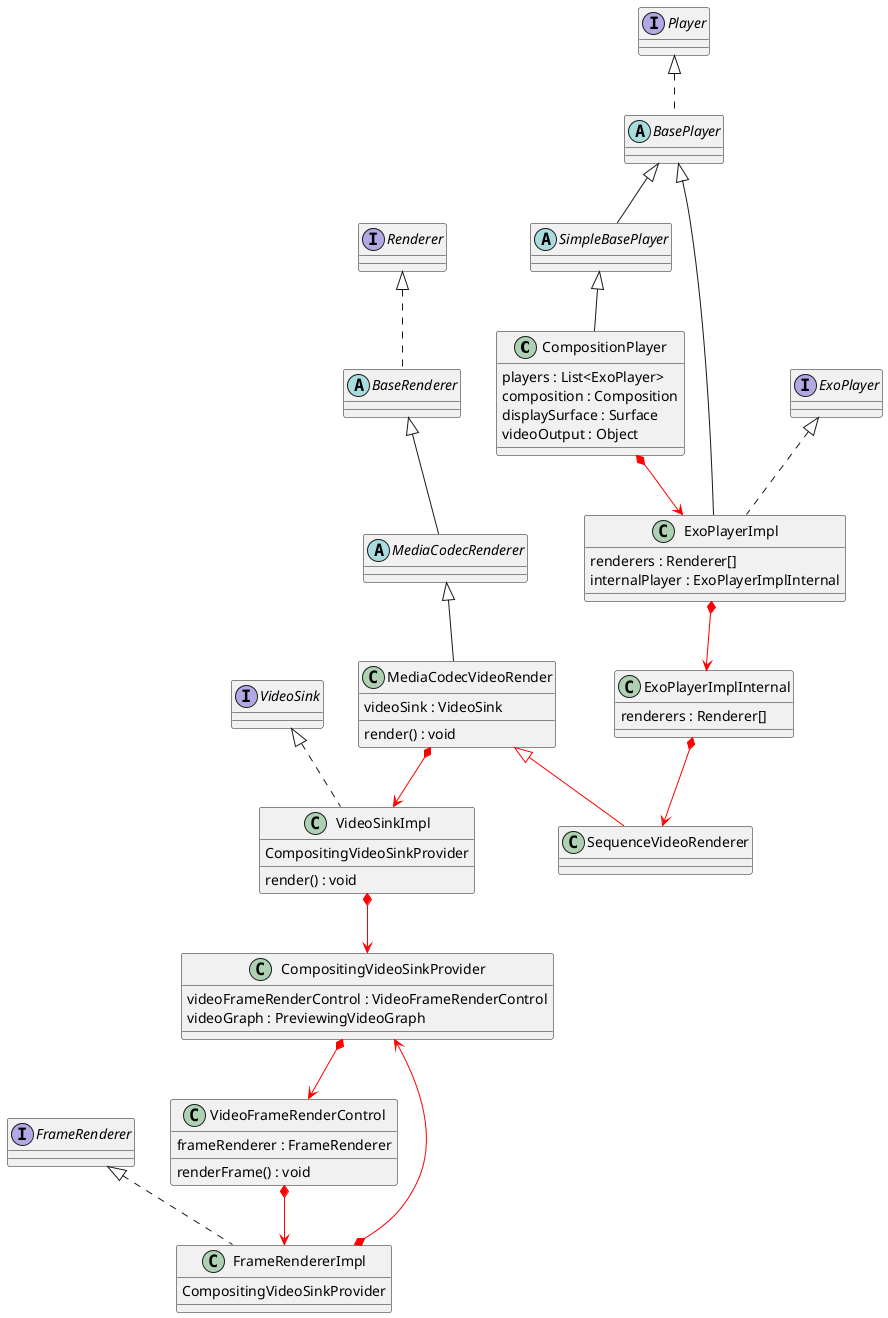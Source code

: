 @startuml



class CompositionPlayer {
players : List<ExoPlayer>
composition : Composition
displaySurface : Surface
videoOutput : Object
}

abstract class SimpleBasePlayer {}

abstract class BasePlayer {}

interface Player {}

Player <|.. BasePlayer
BasePlayer <|-- SimpleBasePlayer
SimpleBasePlayer <|-- CompositionPlayer

interface ExoPlayer {}

class ExoPlayerImpl {
renderers : Renderer[]
internalPlayer : ExoPlayerImplInternal

}
BasePlayer <|-- ExoPlayerImpl
ExoPlayer <|.. ExoPlayerImpl
CompositionPlayer *-[#red]-> ExoPlayerImpl

class ExoPlayerImplInternal {
renderers : Renderer[]

}

ExoPlayerImpl *-[#red]-> ExoPlayerImplInternal

interface Renderer {}

abstract class BaseRenderer {}

abstract class MediaCodecRenderer {}

class MediaCodecVideoRender {
videoSink : VideoSink
render() : void
}

class SequenceVideoRenderer {

}
Renderer <|.. BaseRenderer
BaseRenderer <|-- MediaCodecRenderer
MediaCodecRenderer <|-- MediaCodecVideoRender
MediaCodecVideoRender <|-[#red]- SequenceVideoRenderer

ExoPlayerImplInternal *-[#red]-> SequenceVideoRenderer

interface VideoSink {}

class CompositingVideoSinkProvider {
videoFrameRenderControl : VideoFrameRenderControl
videoGraph : PreviewingVideoGraph
}

class VideoFrameRenderControl {
frameRenderer : FrameRenderer
renderFrame() : void
}

interface FrameRenderer {}
class FrameRendererImpl {
CompositingVideoSinkProvider
}
FrameRenderer <|.. FrameRendererImpl

CompositingVideoSinkProvider *-[#red]-> VideoFrameRenderControl
VideoFrameRenderControl *-[#red]-> FrameRendererImpl
FrameRendererImpl *-[#red]-> CompositingVideoSinkProvider

class VideoSinkImpl {
CompositingVideoSinkProvider
render() : void
}
VideoSink <|.. VideoSinkImpl
MediaCodecVideoRender *-[#red]-> VideoSinkImpl
VideoSinkImpl *-[#red]-> CompositingVideoSinkProvider




@enduml

预览的时候，直接用的exoplayer去做的预览，后面接一个特效模块，这个特效模块是复用的，最后送到surface上面去

CompositionPreviewActivity 中看一下解析、解码和render模块


CompositionPlayer 会创建一堆 ExoPlayer
ExoPlayer player = playerBuilder.build(); // 会创建一个 ExoPlayerImpl
setPlayerSequence(player, editedMediaItemSequence, /* shouldGenerateSilence= */ i == 0);
这里面会去 player.setMediaSource(mediaSourceBuilder.build());

因此 CompositionPlayer 创建的 player 其实是 ExoPlayerImpl ，我们看下 ExoPlayerImpl 如何实现预览的 ？
而实际干活的又是 ExoPlayerImplInternal 里面通过doSomeWork 一直在render ，我们看下如何 render


最后走到 VideoGraph 的时候，这个时候就到后处理模块了，这个 VideoGraph 是VideoSink 和后处理模块的脐带
此处应该单独开一个puml专门描述这个 VideoGraph

这个来源是 CompositionPlayer有一个previewingVideoGraphFactory，用于创建PreviewingSingleInputVideoGraph



代码调用流程：
MediaCodecVideoRenderer#render
VideoSinkImpl#render
CompositingVideoSinkProvider#render
VideoFrameRenderControl#render
VideoFrameRenderControl#renderFrame
FrameRendererImpl#renderFrame
PreviewingSingleInputVideoGraph#renderOutputFrame
DefaultFrameProcessor#renderOutputFrame
FinalShaderProgramWrapper#renderOutputFrame
FinalShaderProgramWrapper#renderFrame
FinalShaderProgramWrapper#renderFrameToOutputSurface
DefaultShaderProgram#drawFrame

